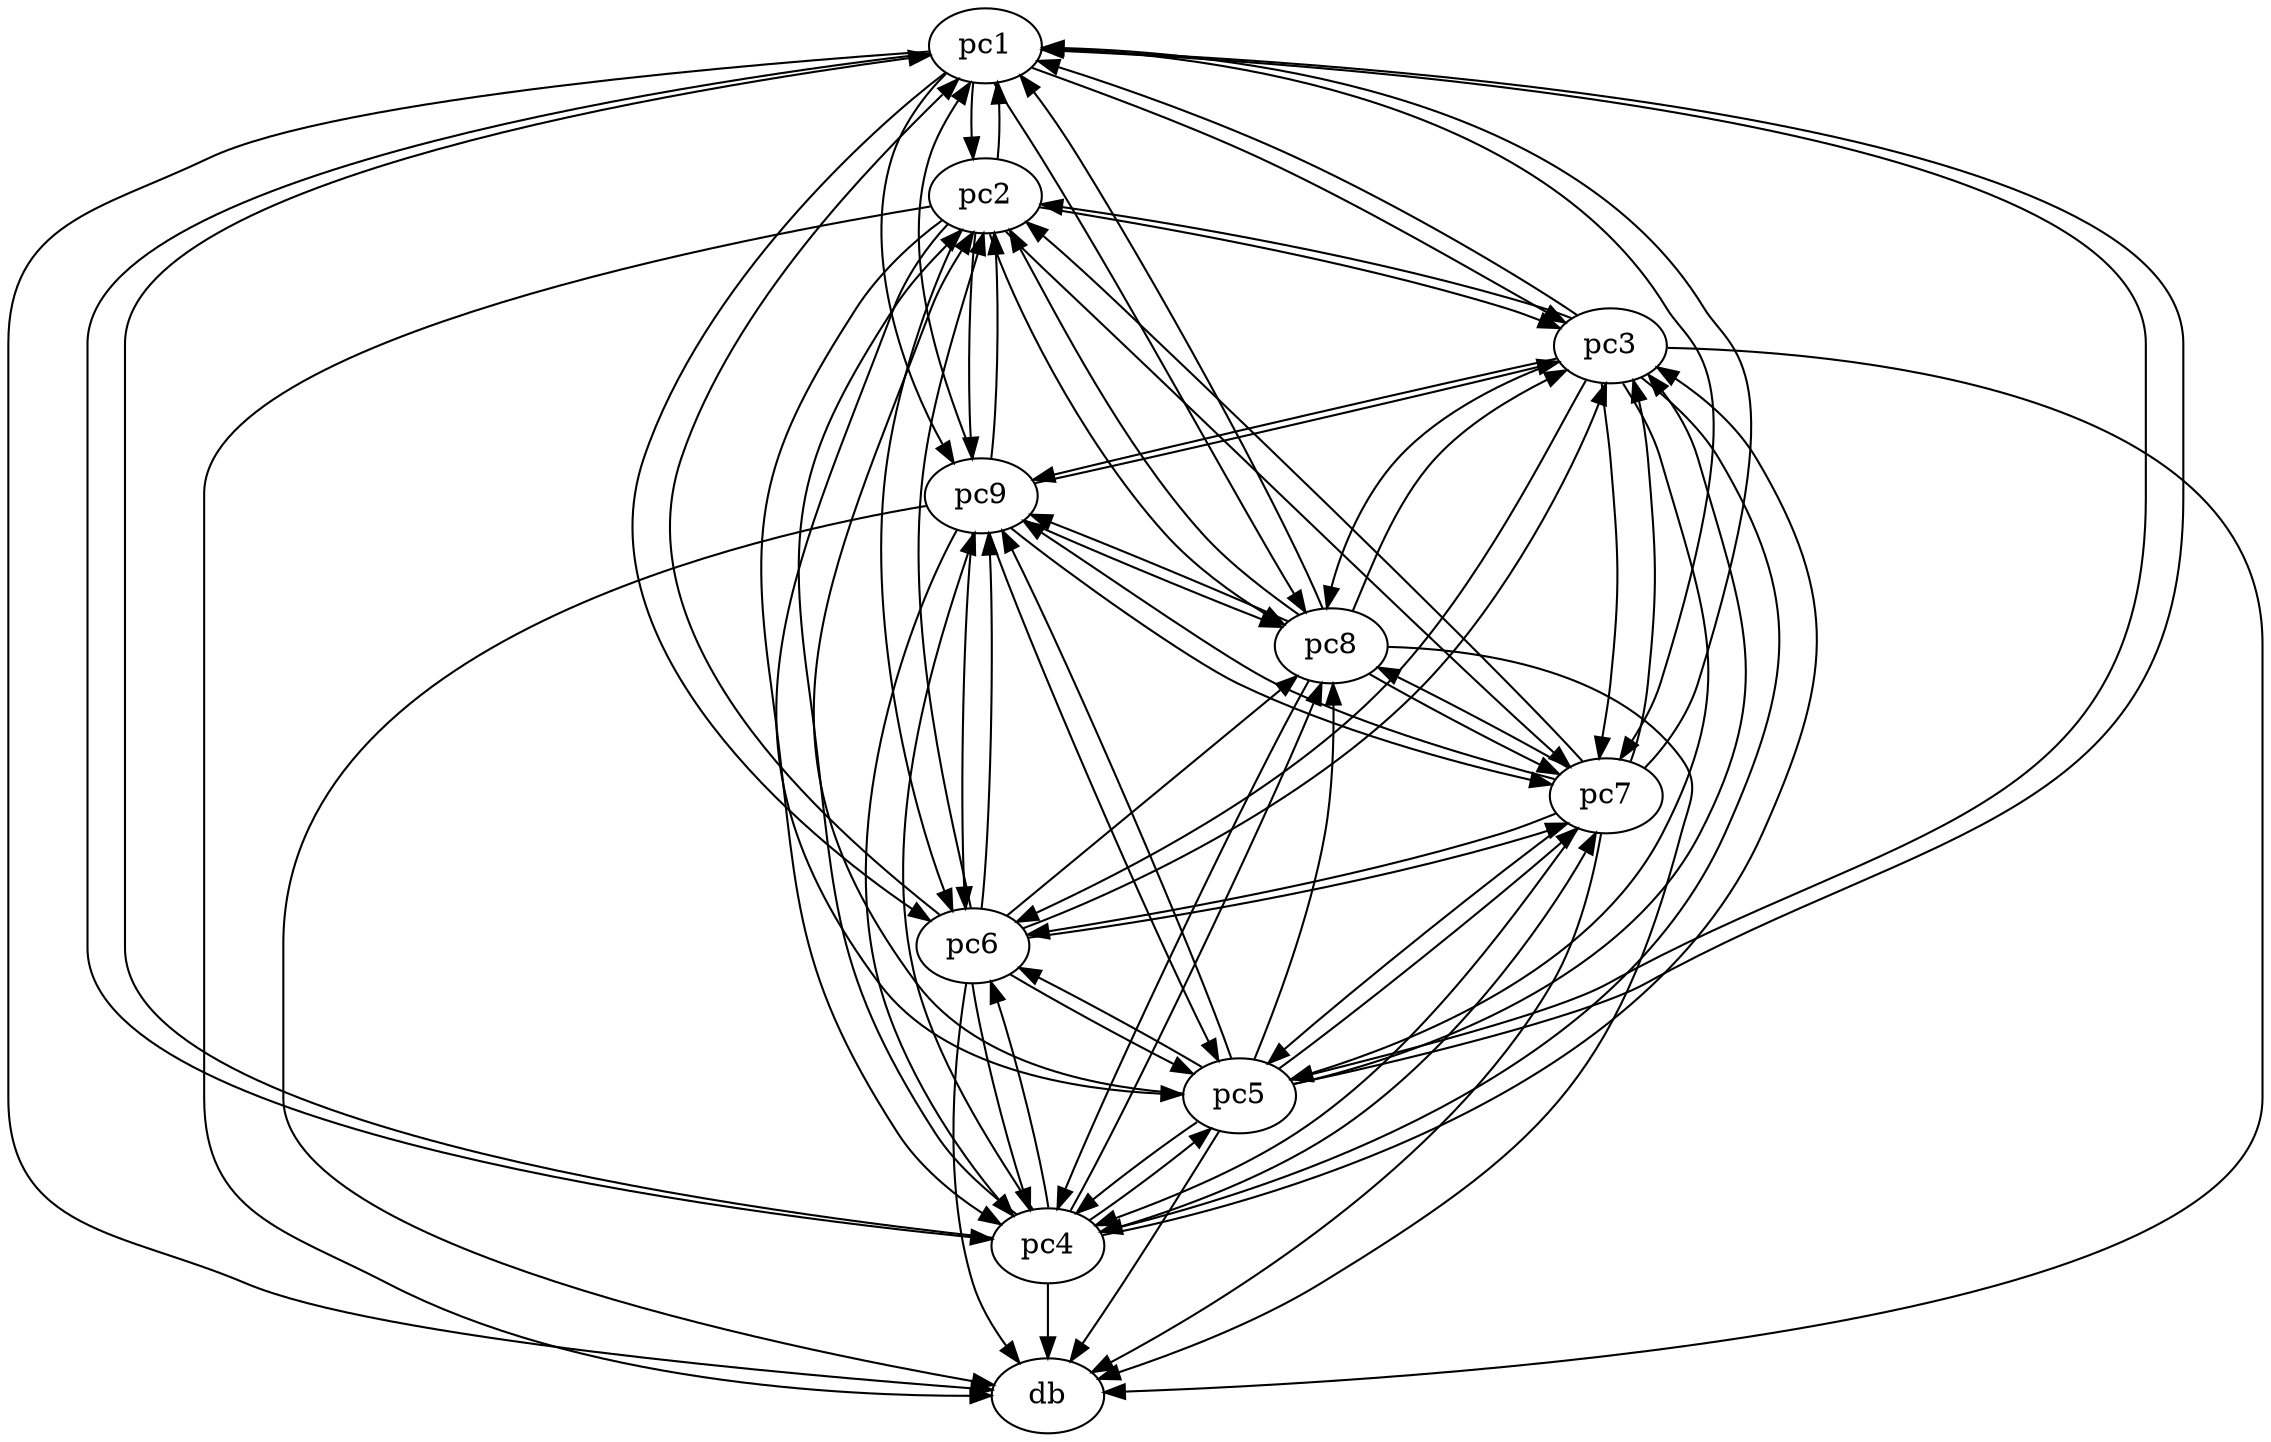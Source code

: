 digraph {
  pc1 -> pc2 [weight=65535]
  pc1 -> pc3 [weight=65535]
  pc1 -> pc4 [weight=65535]
  pc1 -> pc5 [weight=65535]
  pc1 -> pc6 [weight=65535]
  pc1 -> pc7 [weight=65535]
  pc1 -> pc8 [weight=65535]
  pc1 -> pc9 [weight=65535]
  pc1 -> db [weight=65535]

  pc2 -> pc1 [weight=65535]
  pc2 -> pc3 [weight=65535]
  pc2 -> pc4 [weight=65535]
  pc2 -> pc5 [weight=65535]
  pc2 -> pc6 [weight=65535]
  pc2 -> pc7 [weight=65535]
  pc2 -> pc8 [weight=65535]
  pc2 -> pc9 [weight=65535]
  pc2 -> db [weight=65535]

  pc3 -> pc1 [weight=65535]
  pc3 -> pc2 [weight=65535]
  pc3 -> pc4 [weight=65535]
  pc3 -> pc5 [weight=65535]
  pc3 -> pc6 [weight=65535]
  pc3 -> pc7 [weight=65535]
  pc3 -> pc8 [weight=65535]
  pc3 -> pc9 [weight=65535]
  pc3 -> db [weight=65535]

  pc4 -> pc1 [weight=65535]
  pc4 -> pc2 [weight=65535]
  pc4 -> pc3 [weight=65535]
  pc4 -> pc5 [weight=65535]
  pc4 -> pc6 [weight=65535]
  pc4 -> pc7 [weight=65535]
  pc4 -> pc8 [weight=65535]
  pc4 -> pc9 [weight=65535]
  pc4 -> db [weight=65535]

  pc5 -> pc1 [weight=65535]
  pc5 -> pc2 [weight=65535]
  pc5 -> pc3 [weight=65535]
  pc5 -> pc4 [weight=65535]
  pc5 -> pc6 [weight=65535]
  pc5 -> pc7 [weight=65535]
  pc5 -> pc8 [weight=65535]
  pc5 -> pc9 [weight=65535]
  pc5 -> db [weight=65535]

  pc6 -> pc1 [weight=65535]
  pc6 -> pc2 [weight=65535]
  pc6 -> pc3 [weight=65535]
  pc6 -> pc4 [weight=65535]
  pc6 -> pc5 [weight=65535]
  pc6 -> pc7 [weight=65535]
  pc6 -> pc8 [weight=65535]
  pc6 -> pc9 [weight=65535]
  pc6 -> db [weight=65535]

  pc7 -> pc1 [weight=65535]
  pc7 -> pc2 [weight=65535]
  pc7 -> pc3 [weight=65535]
  pc7 -> pc4 [weight=65535]
  pc7 -> pc5 [weight=65535]
  pc7 -> pc6 [weight=65535]
  pc7 -> pc8 [weight=65535]
  pc7 -> pc9 [weight=65535]
  pc7 -> db [weight=65535]

  pc8 -> pc1 [weight=65535]
  pc8 -> pc2 [weight=65535]
  pc8 -> pc3 [weight=65535]
  pc8 -> pc4 [weight=65535]
  pc8 -> pc7 [weight=65535]
  pc8 -> pc9 [weight=65535]
  pc8 -> db [weight=65535]

  pc9 -> pc1 [weight=65535]
  pc9 -> pc2 [weight=65535]
  pc9 -> pc3 [weight=65535]
  pc9 -> pc4 [weight=65535]
  pc9 -> pc5 [weight=65535]
  pc9 -> pc6 [weight=65535]
  pc9 -> pc7 [weight=65535]
  pc9 -> pc8 [weight=65535]
  pc9 -> db [weight=65535]
}
